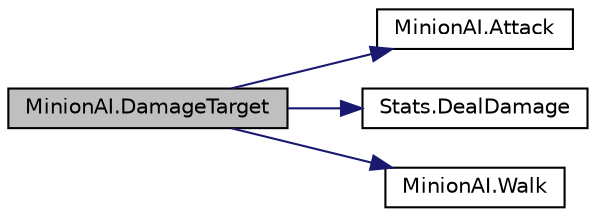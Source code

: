 digraph "MinionAI.DamageTarget"
{
 // INTERACTIVE_SVG=YES
 // LATEX_PDF_SIZE
  edge [fontname="Helvetica",fontsize="10",labelfontname="Helvetica",labelfontsize="10"];
  node [fontname="Helvetica",fontsize="10",shape=record];
  rankdir="LR";
  Node1 [label="MinionAI.DamageTarget",height=0.2,width=0.4,color="black", fillcolor="grey75", style="filled", fontcolor="black",tooltip=" "];
  Node1 -> Node2 [color="midnightblue",fontsize="10",style="solid",fontname="Helvetica"];
  Node2 [label="MinionAI.Attack",height=0.2,width=0.4,color="black", fillcolor="white", style="filled",URL="$class_minion_a_i.html#adbc82c5f1b764d7b0e0fe202079eb84b",tooltip=" "];
  Node1 -> Node3 [color="midnightblue",fontsize="10",style="solid",fontname="Helvetica"];
  Node3 [label="Stats.DealDamage",height=0.2,width=0.4,color="black", fillcolor="white", style="filled",URL="$class_stats.html#acebcf18ce39553a9c811f368a56a5583",tooltip="Specify the amount of damage and the Inventory that the amount of Gold will go in if it is hit for th..."];
  Node1 -> Node4 [color="midnightblue",fontsize="10",style="solid",fontname="Helvetica"];
  Node4 [label="MinionAI.Walk",height=0.2,width=0.4,color="black", fillcolor="white", style="filled",URL="$class_minion_a_i.html#a867b6f918c8e4441ea49d9d926e7eec0",tooltip=" "];
}
